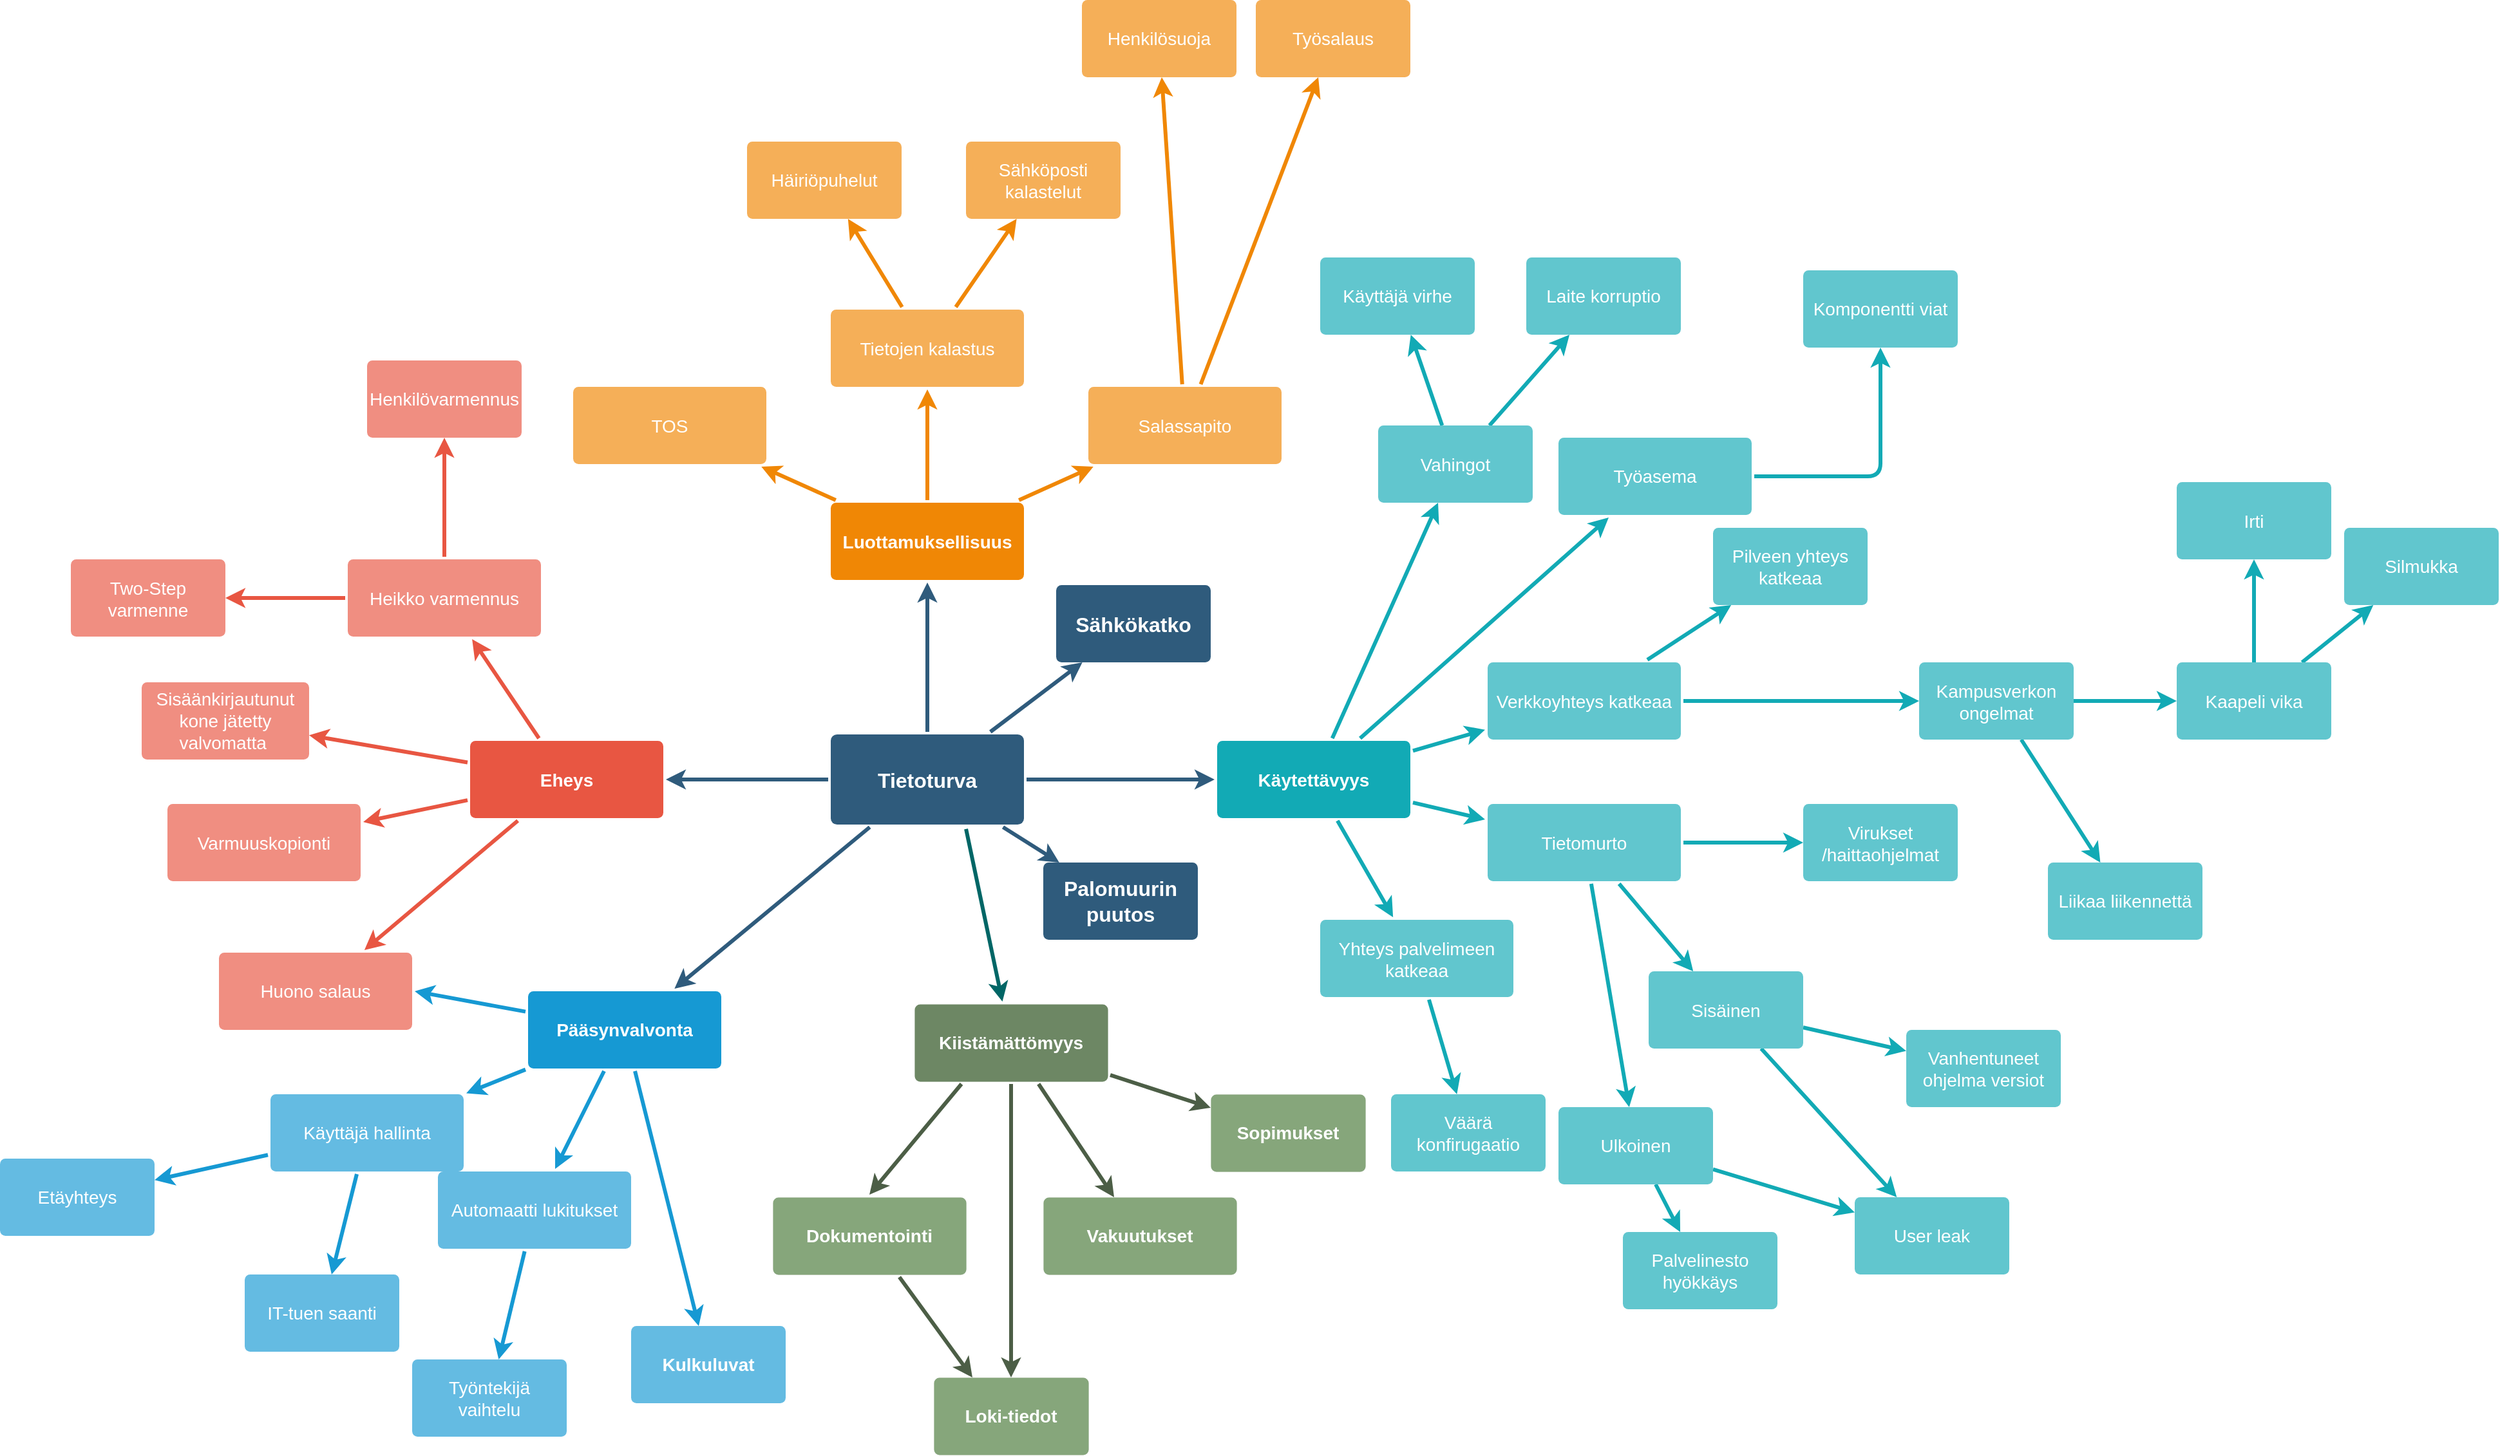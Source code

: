 <mxfile version="20.2.8" type="device"><diagram id="6a731a19-8d31-9384-78a2-239565b7b9f0" name="Page-1"><mxGraphModel dx="3200" dy="2234" grid="1" gridSize="10" guides="1" tooltips="1" connect="1" arrows="1" fold="1" page="1" pageScale="1" pageWidth="1169" pageHeight="827" background="none" math="0" shadow="0"><root><mxCell id="0"/><mxCell id="1" parent="0"/><mxCell id="1745" value="" style="edgeStyle=none;rounded=0;jumpStyle=none;html=1;shadow=0;labelBackgroundColor=none;startArrow=none;startFill=0;endArrow=classic;endFill=1;jettySize=auto;orthogonalLoop=1;strokeColor=#2F5B7C;strokeWidth=3;fontFamily=Helvetica;fontSize=16;fontColor=#23445D;spacing=5;" parent="1" source="1749" target="1764" edge="1"><mxGeometry relative="1" as="geometry"/></mxCell><mxCell id="1746" value="" style="edgeStyle=none;rounded=0;jumpStyle=none;html=1;shadow=0;labelBackgroundColor=none;startArrow=none;startFill=0;endArrow=classic;endFill=1;jettySize=auto;orthogonalLoop=1;strokeColor=#2F5B7C;strokeWidth=3;fontFamily=Helvetica;fontSize=16;fontColor=#23445D;spacing=5;" parent="1" source="1749" target="1771" edge="1"><mxGeometry relative="1" as="geometry"/></mxCell><mxCell id="1747" value="" style="edgeStyle=none;rounded=0;jumpStyle=none;html=1;shadow=0;labelBackgroundColor=none;startArrow=none;startFill=0;endArrow=classic;endFill=1;jettySize=auto;orthogonalLoop=1;strokeColor=#2F5B7C;strokeWidth=3;fontFamily=Helvetica;fontSize=16;fontColor=#23445D;spacing=5;" parent="1" source="1749" target="1760" edge="1"><mxGeometry relative="1" as="geometry"/></mxCell><mxCell id="1748" value="" style="edgeStyle=none;rounded=0;jumpStyle=none;html=1;shadow=0;labelBackgroundColor=none;startArrow=none;startFill=0;endArrow=classic;endFill=1;jettySize=auto;orthogonalLoop=1;strokeColor=#2F5B7C;strokeWidth=3;fontFamily=Helvetica;fontSize=16;fontColor=#23445D;spacing=5;" parent="1" source="1749" target="1753" edge="1"><mxGeometry relative="1" as="geometry"/></mxCell><mxCell id="hRod8lyQx577-6Kv3QPR-1825" value="" style="rounded=0;orthogonalLoop=1;jettySize=auto;html=1;strokeColor=#2F5B7C;strokeWidth=3;labelBackgroundColor=none;fontSize=16;fontColor=#23445D;shadow=0;startArrow=none;startFill=0;endFill=1;spacing=5;" parent="1" source="1749" target="hRod8lyQx577-6Kv3QPR-1824" edge="1"><mxGeometry relative="1" as="geometry"/></mxCell><mxCell id="hRod8lyQx577-6Kv3QPR-1834" value="" style="rounded=0;orthogonalLoop=1;jettySize=auto;html=1;strokeColor=#2F5B7C;strokeWidth=3;labelBackgroundColor=none;fontSize=16;fontColor=#23445D;shadow=0;startArrow=none;startFill=0;endFill=1;spacing=5;" parent="1" source="1749" target="hRod8lyQx577-6Kv3QPR-1833" edge="1"><mxGeometry relative="1" as="geometry"/></mxCell><mxCell id="1749" value="Tietoturva" style="rounded=1;whiteSpace=wrap;html=1;shadow=0;labelBackgroundColor=none;strokeColor=none;strokeWidth=3;fillColor=#2F5B7C;fontFamily=Helvetica;fontSize=16;fontColor=#FFFFFF;align=center;fontStyle=1;spacing=5;arcSize=7;perimeterSpacing=2;" parent="1" vertex="1"><mxGeometry x="495" y="380.5" width="150" height="70" as="geometry"/></mxCell><mxCell id="1750" value="" style="edgeStyle=none;rounded=1;jumpStyle=none;html=1;shadow=0;labelBackgroundColor=none;startArrow=none;startFill=0;jettySize=auto;orthogonalLoop=1;strokeColor=#E85642;strokeWidth=3;fontFamily=Helvetica;fontSize=14;fontColor=#FFFFFF;spacing=5;fontStyle=1;fillColor=#b0e3e6;" parent="1" source="1753" target="1756" edge="1"><mxGeometry relative="1" as="geometry"/></mxCell><mxCell id="1751" value="" style="edgeStyle=none;rounded=1;jumpStyle=none;html=1;shadow=0;labelBackgroundColor=none;startArrow=none;startFill=0;jettySize=auto;orthogonalLoop=1;strokeColor=#E85642;strokeWidth=3;fontFamily=Helvetica;fontSize=14;fontColor=#FFFFFF;spacing=5;fontStyle=1;fillColor=#b0e3e6;" parent="1" source="1753" target="1755" edge="1"><mxGeometry relative="1" as="geometry"/></mxCell><mxCell id="1752" value="" style="edgeStyle=none;rounded=1;jumpStyle=none;html=1;shadow=0;labelBackgroundColor=none;startArrow=none;startFill=0;jettySize=auto;orthogonalLoop=1;strokeColor=#E85642;strokeWidth=3;fontFamily=Helvetica;fontSize=14;fontColor=#FFFFFF;spacing=5;fontStyle=1;fillColor=#b0e3e6;" parent="1" source="1753" target="1754" edge="1"><mxGeometry relative="1" as="geometry"/></mxCell><mxCell id="g2MzFuh0goXexmnS-d81-1783" value="" style="edgeStyle=none;rounded=1;orthogonalLoop=1;jettySize=auto;html=1;labelBackgroundColor=none;fontSize=14;strokeColor=#E85642;fontColor=#FFFFFF;shadow=0;startArrow=none;startFill=0;strokeWidth=3;spacing=5;fontStyle=1;fillColor=#b0e3e6;" edge="1" parent="1" source="1753" target="g2MzFuh0goXexmnS-d81-1782"><mxGeometry relative="1" as="geometry"/></mxCell><mxCell id="1753" value="Eheys" style="rounded=1;whiteSpace=wrap;html=1;shadow=0;labelBackgroundColor=none;strokeColor=none;strokeWidth=3;fillColor=#e85642;fontFamily=Helvetica;fontSize=14;fontColor=#FFFFFF;align=center;spacing=5;fontStyle=1;arcSize=7;perimeterSpacing=2;" parent="1" vertex="1"><mxGeometry x="215" y="385.5" width="150" height="60" as="geometry"/></mxCell><mxCell id="1754" value="Varmuuskopionti" style="rounded=1;whiteSpace=wrap;html=1;shadow=0;labelBackgroundColor=none;strokeColor=none;strokeWidth=3;fillColor=#f08e81;fontFamily=Helvetica;fontSize=14;fontColor=#FFFFFF;align=center;spacing=5;fontStyle=0;arcSize=7;perimeterSpacing=2;" parent="1" vertex="1"><mxGeometry x="-20" y="434.5" width="150" height="60" as="geometry"/></mxCell><mxCell id="1755" value="Huono salaus" style="rounded=1;whiteSpace=wrap;html=1;shadow=0;labelBackgroundColor=none;strokeColor=none;strokeWidth=3;fillColor=#f08e81;fontFamily=Helvetica;fontSize=14;fontColor=#FFFFFF;align=center;spacing=5;fontStyle=0;arcSize=7;perimeterSpacing=2;" parent="1" vertex="1"><mxGeometry x="20" y="550" width="150" height="60" as="geometry"/></mxCell><mxCell id="hRod8lyQx577-6Kv3QPR-1827" value="" style="edgeStyle=orthogonalEdgeStyle;rounded=1;orthogonalLoop=1;jettySize=auto;html=1;strokeColor=#E85642;strokeWidth=3;labelBackgroundColor=none;fontSize=14;fontColor=#FFFFFF;shadow=0;startArrow=none;startFill=0;spacing=5;fontStyle=1;fillColor=#b0e3e6;" parent="1" source="1756" target="hRod8lyQx577-6Kv3QPR-1826" edge="1"><mxGeometry relative="1" as="geometry"/></mxCell><mxCell id="hRod8lyQx577-6Kv3QPR-1829" value="" style="edgeStyle=orthogonalEdgeStyle;rounded=1;orthogonalLoop=1;jettySize=auto;html=1;strokeColor=#E85642;strokeWidth=3;labelBackgroundColor=none;fontSize=14;fontColor=#FFFFFF;shadow=0;startArrow=none;startFill=0;spacing=5;fontStyle=1;fillColor=#b0e3e6;" parent="1" source="1756" target="hRod8lyQx577-6Kv3QPR-1828" edge="1"><mxGeometry relative="1" as="geometry"/></mxCell><mxCell id="1756" value="Heikko varmennus" style="rounded=1;whiteSpace=wrap;html=1;shadow=0;labelBackgroundColor=none;strokeColor=none;strokeWidth=3;fillColor=#f08e81;fontFamily=Helvetica;fontSize=14;fontColor=#FFFFFF;align=center;spacing=5;fontStyle=0;arcSize=7;perimeterSpacing=2;" parent="1" vertex="1"><mxGeometry x="120" y="244.5" width="150" height="60" as="geometry"/></mxCell><mxCell id="1757" value="" style="edgeStyle=none;rounded=0;jumpStyle=none;html=1;shadow=0;labelBackgroundColor=none;startArrow=none;startFill=0;endArrow=classic;endFill=1;jettySize=auto;orthogonalLoop=1;strokeColor=#1699D3;strokeWidth=3;fontFamily=Helvetica;fontSize=14;fontColor=#FFFFFF;spacing=5;" parent="1" source="1760" target="1763" edge="1"><mxGeometry relative="1" as="geometry"/></mxCell><mxCell id="1758" value="" style="edgeStyle=none;rounded=0;jumpStyle=none;html=1;shadow=0;labelBackgroundColor=none;startArrow=none;startFill=0;endArrow=classic;endFill=1;jettySize=auto;orthogonalLoop=1;strokeColor=#1699D3;strokeWidth=3;fontFamily=Helvetica;fontSize=14;fontColor=#FFFFFF;spacing=5;" parent="1" source="1760" target="1762" edge="1"><mxGeometry relative="1" as="geometry"/></mxCell><mxCell id="hRod8lyQx577-6Kv3QPR-1804" style="rounded=0;orthogonalLoop=1;jettySize=auto;html=1;strokeColor=#1699D3;strokeWidth=3;entryX=1;entryY=0.5;entryDx=0;entryDy=0;labelBackgroundColor=none;fontSize=14;fontColor=#FFFFFF;shadow=0;startArrow=none;startFill=0;endFill=1;spacing=5;" parent="1" source="1760" target="1755" edge="1"><mxGeometry relative="1" as="geometry"><mxPoint x="210" y="610" as="targetPoint"/></mxGeometry></mxCell><mxCell id="g2MzFuh0goXexmnS-d81-1781" value="" style="rounded=0;orthogonalLoop=1;jettySize=auto;html=1;strokeColor=#1699D3;strokeWidth=3;labelBackgroundColor=none;fontSize=14;fontColor=#FFFFFF;shadow=0;startArrow=none;startFill=0;endFill=1;spacing=5;" edge="1" parent="1" source="1760" target="g2MzFuh0goXexmnS-d81-1780"><mxGeometry relative="1" as="geometry"/></mxCell><mxCell id="1760" value="Pääsynvalvonta" style="rounded=1;whiteSpace=wrap;html=1;shadow=0;labelBackgroundColor=none;strokeColor=none;strokeWidth=3;fillColor=#1699d3;fontFamily=Helvetica;fontSize=14;fontColor=#FFFFFF;align=center;spacing=5;fontStyle=1;arcSize=7;perimeterSpacing=2;" parent="1" vertex="1"><mxGeometry x="260" y="580" width="150" height="60" as="geometry"/></mxCell><mxCell id="hRod8lyQx577-6Kv3QPR-1817" value="" style="rounded=0;orthogonalLoop=1;jettySize=auto;html=1;strokeColor=#1699D3;strokeWidth=3;labelBackgroundColor=none;fontSize=14;fontColor=#FFFFFF;shadow=0;startArrow=none;startFill=0;endFill=1;spacing=5;" parent="1" source="1762" target="hRod8lyQx577-6Kv3QPR-1816" edge="1"><mxGeometry relative="1" as="geometry"/></mxCell><mxCell id="1762" value="Automaatti lukitukset" style="rounded=1;whiteSpace=wrap;html=1;shadow=0;labelBackgroundColor=none;strokeColor=none;strokeWidth=3;fillColor=#64bbe2;fontFamily=Helvetica;fontSize=14;fontColor=#FFFFFF;align=center;spacing=5;arcSize=7;perimeterSpacing=2;" parent="1" vertex="1"><mxGeometry x="190" y="720" width="150" height="60" as="geometry"/></mxCell><mxCell id="hRod8lyQx577-6Kv3QPR-1811" value="" style="rounded=0;orthogonalLoop=1;jettySize=auto;html=1;strokeColor=#1699D3;strokeWidth=3;labelBackgroundColor=none;fontSize=14;fontColor=#FFFFFF;shadow=0;startArrow=none;startFill=0;endFill=1;spacing=5;" parent="1" source="1763" target="hRod8lyQx577-6Kv3QPR-1810" edge="1"><mxGeometry relative="1" as="geometry"/></mxCell><mxCell id="hRod8lyQx577-6Kv3QPR-1840" value="" style="rounded=0;orthogonalLoop=1;jettySize=auto;html=1;strokeColor=#1699D3;strokeWidth=3;labelBackgroundColor=none;fontSize=14;fontColor=#FFFFFF;shadow=0;startArrow=none;startFill=0;endFill=1;spacing=5;" parent="1" source="1763" target="hRod8lyQx577-6Kv3QPR-1839" edge="1"><mxGeometry relative="1" as="geometry"/></mxCell><mxCell id="1763" value="Käyttäjä hallinta" style="rounded=1;whiteSpace=wrap;html=1;shadow=0;labelBackgroundColor=none;strokeColor=none;strokeWidth=3;fillColor=#64bbe2;fontFamily=Helvetica;fontSize=14;fontColor=#FFFFFF;align=center;spacing=5;arcSize=7;perimeterSpacing=2;" parent="1" vertex="1"><mxGeometry x="60" y="660" width="150" height="60" as="geometry"/></mxCell><mxCell id="1764" value="Luottamuksellisuus" style="rounded=1;whiteSpace=wrap;html=1;shadow=0;labelBackgroundColor=none;strokeColor=none;strokeWidth=3;fillColor=#F08705;fontFamily=Helvetica;fontSize=14;fontColor=#FFFFFF;align=center;spacing=5;fontStyle=1;arcSize=7;perimeterSpacing=2;" parent="1" vertex="1"><mxGeometry x="495" y="200.5" width="150" height="60" as="geometry"/></mxCell><mxCell id="hRod8lyQx577-6Kv3QPR-1846" value="" style="rounded=0;orthogonalLoop=1;jettySize=auto;html=1;strokeColor=#F08705;strokeWidth=3;labelBackgroundColor=none;fontSize=14;fontColor=#FFFFFF;shadow=0;startArrow=none;startFill=0;endFill=1;spacing=5;" parent="1" source="1765" target="hRod8lyQx577-6Kv3QPR-1845" edge="1"><mxGeometry relative="1" as="geometry"/></mxCell><mxCell id="hRod8lyQx577-6Kv3QPR-1848" value="" style="rounded=0;orthogonalLoop=1;jettySize=auto;html=1;strokeColor=#F08705;strokeWidth=3;labelBackgroundColor=none;fontSize=14;fontColor=#FFFFFF;shadow=0;startArrow=none;startFill=0;endFill=1;spacing=5;" parent="1" source="1765" target="hRod8lyQx577-6Kv3QPR-1847" edge="1"><mxGeometry relative="1" as="geometry"/></mxCell><mxCell id="1765" value="Salassapito" style="rounded=1;whiteSpace=wrap;html=1;shadow=0;labelBackgroundColor=none;strokeColor=none;strokeWidth=3;fillColor=#f5af58;fontFamily=Helvetica;fontSize=14;fontColor=#FFFFFF;align=center;spacing=5;arcSize=7;perimeterSpacing=2;" parent="1" vertex="1"><mxGeometry x="695" y="110.5" width="150" height="60" as="geometry"/></mxCell><mxCell id="1766" value="" style="edgeStyle=none;rounded=0;jumpStyle=none;html=1;shadow=0;labelBackgroundColor=none;startArrow=none;startFill=0;endArrow=classic;endFill=1;jettySize=auto;orthogonalLoop=1;strokeColor=#F08705;strokeWidth=3;fontFamily=Helvetica;fontSize=14;fontColor=#FFFFFF;spacing=5;" parent="1" source="1764" target="1765" edge="1"><mxGeometry relative="1" as="geometry"/></mxCell><mxCell id="hRod8lyQx577-6Kv3QPR-1813" value="" style="rounded=0;orthogonalLoop=1;jettySize=auto;html=1;strokeColor=#F08705;strokeWidth=3;labelBackgroundColor=none;fontSize=14;fontColor=#FFFFFF;shadow=0;startArrow=none;startFill=0;endFill=1;spacing=5;" parent="1" source="1767" target="hRod8lyQx577-6Kv3QPR-1812" edge="1"><mxGeometry relative="1" as="geometry"/></mxCell><mxCell id="hRod8lyQx577-6Kv3QPR-1815" value="" style="rounded=0;orthogonalLoop=1;jettySize=auto;html=1;strokeColor=#F08705;strokeWidth=3;labelBackgroundColor=none;fontSize=14;fontColor=#FFFFFF;shadow=0;startArrow=none;startFill=0;endFill=1;spacing=5;" parent="1" source="1767" target="hRod8lyQx577-6Kv3QPR-1814" edge="1"><mxGeometry relative="1" as="geometry"/></mxCell><mxCell id="1767" value="Tietojen kalastus" style="rounded=1;whiteSpace=wrap;html=1;shadow=0;labelBackgroundColor=none;strokeColor=none;strokeWidth=3;fillColor=#f5af58;fontFamily=Helvetica;fontSize=14;fontColor=#FFFFFF;align=center;spacing=5;arcSize=7;perimeterSpacing=2;" parent="1" vertex="1"><mxGeometry x="495" y="50.5" width="150" height="60" as="geometry"/></mxCell><mxCell id="1768" value="" style="edgeStyle=none;rounded=0;jumpStyle=none;html=1;shadow=0;labelBackgroundColor=none;startArrow=none;startFill=0;endArrow=classic;endFill=1;jettySize=auto;orthogonalLoop=1;strokeColor=#F08705;strokeWidth=3;fontFamily=Helvetica;fontSize=14;fontColor=#FFFFFF;spacing=5;" parent="1" source="1764" target="1767" edge="1"><mxGeometry relative="1" as="geometry"/></mxCell><mxCell id="1769" value="TOS" style="rounded=1;whiteSpace=wrap;html=1;shadow=0;labelBackgroundColor=none;strokeColor=none;strokeWidth=3;fillColor=#f5af58;fontFamily=Helvetica;fontSize=14;fontColor=#FFFFFF;align=center;spacing=5;arcSize=7;perimeterSpacing=2;" parent="1" vertex="1"><mxGeometry x="295" y="110.5" width="150" height="60" as="geometry"/></mxCell><mxCell id="1770" value="" style="edgeStyle=none;rounded=0;jumpStyle=none;html=1;shadow=0;labelBackgroundColor=none;startArrow=none;startFill=0;endArrow=classic;endFill=1;jettySize=auto;orthogonalLoop=1;strokeColor=#F08705;strokeWidth=3;fontFamily=Helvetica;fontSize=14;fontColor=#FFFFFF;spacing=5;" parent="1" source="1764" target="1769" edge="1"><mxGeometry relative="1" as="geometry"/></mxCell><mxCell id="hRod8lyQx577-6Kv3QPR-1809" value="" style="rounded=1;orthogonalLoop=1;jettySize=auto;html=1;strokeColor=#12AAB5;strokeWidth=3;labelBackgroundColor=none;fontSize=14;fontColor=#FFFFFF;shadow=0;startArrow=none;startFill=0;spacing=5;fontStyle=1;fillColor=#b0e3e6;" parent="1" source="1771" target="hRod8lyQx577-6Kv3QPR-1808" edge="1"><mxGeometry relative="1" as="geometry"/></mxCell><mxCell id="1771" value="Käytettävyys" style="rounded=1;whiteSpace=wrap;html=1;shadow=0;labelBackgroundColor=none;strokeColor=none;strokeWidth=3;fillColor=#12aab5;fontFamily=Helvetica;fontSize=14;fontColor=#FFFFFF;align=center;spacing=5;fontStyle=1;arcSize=7;perimeterSpacing=2;" parent="1" vertex="1"><mxGeometry x="795" y="385.5" width="150" height="60" as="geometry"/></mxCell><mxCell id="hRod8lyQx577-6Kv3QPR-1851" value="" style="rounded=1;orthogonalLoop=1;jettySize=auto;html=1;strokeColor=#12AAB5;strokeWidth=3;labelBackgroundColor=none;fontSize=14;fontColor=#FFFFFF;shadow=0;startArrow=none;startFill=0;spacing=5;fontStyle=1;fillColor=#b0e3e6;" parent="1" source="1772" target="hRod8lyQx577-6Kv3QPR-1850" edge="1"><mxGeometry relative="1" as="geometry"/></mxCell><mxCell id="1772" value="Yhteys palvelimeen katkeaa" style="rounded=1;whiteSpace=wrap;html=1;shadow=0;labelBackgroundColor=none;strokeColor=none;strokeWidth=3;fillColor=#61c6ce;fontFamily=Helvetica;fontSize=14;fontColor=#FFFFFF;align=center;spacing=5;fontStyle=0;arcSize=7;perimeterSpacing=2;" parent="1" vertex="1"><mxGeometry x="875" y="524.5" width="150" height="60" as="geometry"/></mxCell><mxCell id="1773" value="" style="edgeStyle=none;rounded=1;jumpStyle=none;html=1;shadow=0;labelBackgroundColor=none;startArrow=none;startFill=0;jettySize=auto;orthogonalLoop=1;strokeColor=#12AAB5;strokeWidth=3;fontFamily=Helvetica;fontSize=14;fontColor=#FFFFFF;spacing=5;fontStyle=1;fillColor=#b0e3e6;" parent="1" source="1771" target="1772" edge="1"><mxGeometry relative="1" as="geometry"/></mxCell><mxCell id="hRod8lyQx577-6Kv3QPR-1793" value="" style="rounded=1;orthogonalLoop=1;jettySize=auto;html=1;strokeColor=#12AAB5;strokeWidth=3;labelBackgroundColor=none;fontSize=14;fontColor=#FFFFFF;shadow=0;startArrow=none;startFill=0;spacing=5;fontStyle=1;fillColor=#b0e3e6;" parent="1" source="1774" target="hRod8lyQx577-6Kv3QPR-1792" edge="1"><mxGeometry relative="1" as="geometry"/></mxCell><mxCell id="hRod8lyQx577-6Kv3QPR-1795" value="" style="rounded=1;orthogonalLoop=1;jettySize=auto;html=1;strokeColor=#12AAB5;strokeWidth=3;labelBackgroundColor=none;fontSize=14;fontColor=#FFFFFF;shadow=0;startArrow=none;startFill=0;spacing=5;fontStyle=1;fillColor=#b0e3e6;" parent="1" source="1774" target="hRod8lyQx577-6Kv3QPR-1794" edge="1"><mxGeometry relative="1" as="geometry"/></mxCell><mxCell id="hRod8lyQx577-6Kv3QPR-1799" value="" style="edgeStyle=orthogonalEdgeStyle;rounded=1;orthogonalLoop=1;jettySize=auto;html=1;strokeColor=#12AAB5;strokeWidth=3;labelBackgroundColor=none;fontSize=14;fontColor=#FFFFFF;shadow=0;startArrow=none;startFill=0;spacing=5;fontStyle=1;fillColor=#b0e3e6;" parent="1" source="1774" target="hRod8lyQx577-6Kv3QPR-1798" edge="1"><mxGeometry relative="1" as="geometry"/></mxCell><mxCell id="1774" value="Tietomurto" style="rounded=1;whiteSpace=wrap;html=1;shadow=0;labelBackgroundColor=none;strokeColor=none;strokeWidth=3;fillColor=#61c6ce;fontFamily=Helvetica;fontSize=14;fontColor=#FFFFFF;align=center;spacing=5;fontStyle=0;arcSize=7;perimeterSpacing=2;" parent="1" vertex="1"><mxGeometry x="1005" y="434.5" width="150" height="60" as="geometry"/></mxCell><mxCell id="1775" value="" style="edgeStyle=none;rounded=1;jumpStyle=none;html=1;shadow=0;labelBackgroundColor=none;startArrow=none;startFill=0;jettySize=auto;orthogonalLoop=1;strokeColor=#12AAB5;strokeWidth=3;fontFamily=Helvetica;fontSize=14;fontColor=#FFFFFF;spacing=5;fontStyle=1;fillColor=#b0e3e6;" parent="1" source="1771" target="1774" edge="1"><mxGeometry relative="1" as="geometry"/></mxCell><mxCell id="hRod8lyQx577-6Kv3QPR-1797" value="" style="rounded=1;orthogonalLoop=1;jettySize=auto;html=1;strokeColor=#12AAB5;strokeWidth=3;labelBackgroundColor=none;fontSize=14;fontColor=#FFFFFF;shadow=0;startArrow=none;startFill=0;spacing=5;fontStyle=1;fillColor=#b0e3e6;" parent="1" source="1776" target="hRod8lyQx577-6Kv3QPR-1796" edge="1"><mxGeometry relative="1" as="geometry"/></mxCell><mxCell id="hRod8lyQx577-6Kv3QPR-1853" value="" style="edgeStyle=orthogonalEdgeStyle;rounded=1;orthogonalLoop=1;jettySize=auto;html=1;strokeColor=#12AAB5;strokeWidth=3;labelBackgroundColor=none;fontSize=14;fontColor=#FFFFFF;shadow=0;startArrow=none;startFill=0;spacing=5;fontStyle=1;fillColor=#b0e3e6;" parent="1" source="1776" target="hRod8lyQx577-6Kv3QPR-1852" edge="1"><mxGeometry relative="1" as="geometry"/></mxCell><mxCell id="1776" value="Verkkoyhteys katkeaa" style="rounded=1;whiteSpace=wrap;html=1;shadow=0;labelBackgroundColor=none;strokeColor=none;strokeWidth=3;fillColor=#61c6ce;fontFamily=Helvetica;fontSize=14;fontColor=#FFFFFF;align=center;spacing=5;fontStyle=0;arcSize=7;perimeterSpacing=2;" parent="1" vertex="1"><mxGeometry x="1005" y="324.5" width="150" height="60" as="geometry"/></mxCell><mxCell id="1777" value="" style="edgeStyle=none;rounded=1;jumpStyle=none;html=1;shadow=0;labelBackgroundColor=none;startArrow=none;startFill=0;jettySize=auto;orthogonalLoop=1;strokeColor=#12AAB5;strokeWidth=3;fontFamily=Helvetica;fontSize=14;fontColor=#FFFFFF;spacing=5;fontStyle=1;fillColor=#b0e3e6;" parent="1" source="1771" target="1776" edge="1"><mxGeometry relative="1" as="geometry"/></mxCell><mxCell id="hRod8lyQx577-6Kv3QPR-1865" value="" style="edgeStyle=orthogonalEdgeStyle;rounded=1;orthogonalLoop=1;jettySize=auto;html=1;strokeColor=#12AAB5;strokeWidth=3;labelBackgroundColor=none;fontSize=14;fontColor=#FFFFFF;shadow=0;startArrow=none;startFill=0;spacing=5;fontStyle=1;fillColor=#b0e3e6;" parent="1" source="1778" target="hRod8lyQx577-6Kv3QPR-1864" edge="1"><mxGeometry relative="1" as="geometry"/></mxCell><mxCell id="1778" value="Työasema" style="rounded=1;whiteSpace=wrap;html=1;shadow=0;labelBackgroundColor=none;strokeColor=none;strokeWidth=3;fillColor=#61c6ce;fontFamily=Helvetica;fontSize=14;fontColor=#FFFFFF;align=center;spacing=5;fontStyle=0;arcSize=7;perimeterSpacing=2;" parent="1" vertex="1"><mxGeometry x="1060" y="150" width="150" height="60" as="geometry"/></mxCell><mxCell id="1779" value="" style="edgeStyle=none;rounded=1;jumpStyle=none;html=1;shadow=0;labelBackgroundColor=none;startArrow=none;startFill=0;jettySize=auto;orthogonalLoop=1;strokeColor=#12AAB5;strokeWidth=3;fontFamily=Helvetica;fontSize=14;fontColor=#FFFFFF;spacing=5;fontStyle=1;fillColor=#b0e3e6;" parent="1" source="1771" target="1778" edge="1"><mxGeometry relative="1" as="geometry"/></mxCell><mxCell id="hRod8lyQx577-6Kv3QPR-1782" value="" style="endArrow=classic;html=1;rounded=0;exitX=0.695;exitY=1.02;exitDx=0;exitDy=0;strokeWidth=3;strokeColor=#006666;exitPerimeter=0;" parent="1" source="1749" target="hRod8lyQx577-6Kv3QPR-1783" edge="1"><mxGeometry width="50" height="50" relative="1" as="geometry"><mxPoint x="590" y="530" as="sourcePoint"/><mxPoint x="635" y="580" as="targetPoint"/></mxGeometry></mxCell><mxCell id="hRod8lyQx577-6Kv3QPR-1791" value="" style="rounded=0;orthogonalLoop=1;jettySize=auto;html=1;strokeColor=#4C5E46;strokeWidth=3;" parent="1" source="hRod8lyQx577-6Kv3QPR-1783" target="hRod8lyQx577-6Kv3QPR-1790" edge="1"><mxGeometry relative="1" as="geometry"/></mxCell><mxCell id="hRod8lyQx577-6Kv3QPR-1807" value="" style="rounded=0;orthogonalLoop=1;jettySize=auto;html=1;strokeColor=#4C5E46;strokeWidth=3;" parent="1" source="hRod8lyQx577-6Kv3QPR-1783" target="hRod8lyQx577-6Kv3QPR-1806" edge="1"><mxGeometry relative="1" as="geometry"/></mxCell><mxCell id="hRod8lyQx577-6Kv3QPR-1831" value="" style="edgeStyle=orthogonalEdgeStyle;rounded=0;orthogonalLoop=1;jettySize=auto;html=1;strokeColor=#4C5E46;strokeWidth=3;" parent="1" source="hRod8lyQx577-6Kv3QPR-1783" target="hRod8lyQx577-6Kv3QPR-1830" edge="1"><mxGeometry relative="1" as="geometry"/></mxCell><mxCell id="hRod8lyQx577-6Kv3QPR-1783" value="Kiistämättömyys" style="rounded=1;whiteSpace=wrap;html=1;shadow=0;labelBackgroundColor=none;strokeColor=#3A5431;strokeWidth=0;fillColor=#6d8764;fontFamily=Helvetica;fontSize=14;align=center;spacing=5;fontStyle=1;arcSize=7;perimeterSpacing=2;fontColor=#ffffff;" parent="1" vertex="1"><mxGeometry x="560" y="590" width="150" height="60" as="geometry"/></mxCell><mxCell id="hRod8lyQx577-6Kv3QPR-1832" style="rounded=0;orthogonalLoop=1;jettySize=auto;html=1;entryX=0.25;entryY=0;entryDx=0;entryDy=0;strokeColor=#4C5E46;strokeWidth=3;" parent="1" source="hRod8lyQx577-6Kv3QPR-1784" target="hRod8lyQx577-6Kv3QPR-1830" edge="1"><mxGeometry relative="1" as="geometry"/></mxCell><mxCell id="hRod8lyQx577-6Kv3QPR-1784" value="Dokumentointi" style="rounded=1;whiteSpace=wrap;html=1;shadow=0;labelBackgroundColor=none;strokeColor=#3A5431;strokeWidth=0;fillColor=#86A67B;fontFamily=Helvetica;fontSize=14;align=center;spacing=5;fontStyle=1;arcSize=7;perimeterSpacing=2;fontColor=#ffffff;" parent="1" vertex="1"><mxGeometry x="450" y="740" width="150" height="60" as="geometry"/></mxCell><mxCell id="hRod8lyQx577-6Kv3QPR-1785" value="" style="endArrow=classic;html=1;rounded=0;strokeColor=#4C5E46;strokeWidth=3;exitX=0.25;exitY=1;exitDx=0;exitDy=0;entryX=0.5;entryY=0;entryDx=0;entryDy=0;" parent="1" source="hRod8lyQx577-6Kv3QPR-1783" target="hRod8lyQx577-6Kv3QPR-1784" edge="1"><mxGeometry width="50" height="50" relative="1" as="geometry"><mxPoint x="780" y="720" as="sourcePoint"/><mxPoint x="830" y="670" as="targetPoint"/></mxGeometry></mxCell><mxCell id="hRod8lyQx577-6Kv3QPR-1790" value="Vakuutukset" style="whiteSpace=wrap;html=1;fontSize=14;fillColor=#86A67B;strokeColor=#3A5431;fontColor=#ffffff;rounded=1;shadow=0;labelBackgroundColor=none;strokeWidth=0;spacing=5;fontStyle=1;arcSize=7;" parent="1" vertex="1"><mxGeometry x="660" y="740" width="150" height="60" as="geometry"/></mxCell><mxCell id="hRod8lyQx577-6Kv3QPR-1801" value="" style="rounded=1;orthogonalLoop=1;jettySize=auto;html=1;strokeColor=#12AAB5;strokeWidth=3;labelBackgroundColor=none;fontSize=14;fontColor=#FFFFFF;shadow=0;startArrow=none;startFill=0;spacing=5;fontStyle=1;fillColor=#b0e3e6;" parent="1" source="hRod8lyQx577-6Kv3QPR-1792" target="hRod8lyQx577-6Kv3QPR-1800" edge="1"><mxGeometry relative="1" as="geometry"/></mxCell><mxCell id="hRod8lyQx577-6Kv3QPR-1803" value="" style="rounded=1;orthogonalLoop=1;jettySize=auto;html=1;strokeColor=#12AAB5;strokeWidth=3;labelBackgroundColor=none;fontSize=14;fontColor=#FFFFFF;shadow=0;startArrow=none;startFill=0;spacing=5;fontStyle=1;fillColor=#b0e3e6;" parent="1" source="hRod8lyQx577-6Kv3QPR-1792" target="hRod8lyQx577-6Kv3QPR-1802" edge="1"><mxGeometry relative="1" as="geometry"/></mxCell><mxCell id="hRod8lyQx577-6Kv3QPR-1792" value="Ulkoinen" style="whiteSpace=wrap;html=1;fontSize=14;fillColor=#61c6ce;strokeColor=none;fontColor=#FFFFFF;rounded=1;shadow=0;labelBackgroundColor=none;strokeWidth=3;spacing=5;fontStyle=0;arcSize=7;" parent="1" vertex="1"><mxGeometry x="1060" y="670" width="120" height="60" as="geometry"/></mxCell><mxCell id="hRod8lyQx577-6Kv3QPR-1838" value="" style="rounded=1;orthogonalLoop=1;jettySize=auto;html=1;strokeColor=#12AAB5;strokeWidth=3;labelBackgroundColor=none;fontSize=14;fontColor=#FFFFFF;shadow=0;startArrow=none;startFill=0;spacing=5;fontStyle=1;fillColor=#b0e3e6;" parent="1" source="hRod8lyQx577-6Kv3QPR-1794" target="hRod8lyQx577-6Kv3QPR-1837" edge="1"><mxGeometry relative="1" as="geometry"/></mxCell><mxCell id="hRod8lyQx577-6Kv3QPR-1849" value="" style="rounded=1;orthogonalLoop=1;jettySize=auto;html=1;strokeColor=#12AAB5;strokeWidth=3;labelBackgroundColor=none;fontSize=14;fontColor=#FFFFFF;shadow=0;startArrow=none;startFill=0;spacing=5;fontStyle=1;fillColor=#b0e3e6;" parent="1" source="hRod8lyQx577-6Kv3QPR-1794" target="hRod8lyQx577-6Kv3QPR-1800" edge="1"><mxGeometry relative="1" as="geometry"/></mxCell><mxCell id="hRod8lyQx577-6Kv3QPR-1794" value="Sisäinen" style="whiteSpace=wrap;html=1;fontSize=14;fillColor=#61c6ce;strokeColor=none;fontColor=#FFFFFF;rounded=1;shadow=0;labelBackgroundColor=none;strokeWidth=3;spacing=5;fontStyle=0;arcSize=7;" parent="1" vertex="1"><mxGeometry x="1130" y="564.5" width="120" height="60" as="geometry"/></mxCell><mxCell id="hRod8lyQx577-6Kv3QPR-1796" value="Pilveen yhteys katkeaa" style="whiteSpace=wrap;html=1;fontSize=14;fillColor=#61c6ce;strokeColor=none;fontColor=#FFFFFF;rounded=1;shadow=0;labelBackgroundColor=none;strokeWidth=3;spacing=5;fontStyle=0;arcSize=7;" parent="1" vertex="1"><mxGeometry x="1180" y="220" width="120" height="60" as="geometry"/></mxCell><mxCell id="hRod8lyQx577-6Kv3QPR-1798" value="Virukset&lt;br&gt;/haittaohjelmat" style="whiteSpace=wrap;html=1;fontSize=14;fillColor=#61c6ce;strokeColor=none;fontColor=#FFFFFF;rounded=1;shadow=0;labelBackgroundColor=none;strokeWidth=3;spacing=5;fontStyle=0;arcSize=7;" parent="1" vertex="1"><mxGeometry x="1250" y="434.5" width="120" height="60" as="geometry"/></mxCell><mxCell id="hRod8lyQx577-6Kv3QPR-1800" value="User leak" style="whiteSpace=wrap;html=1;fontSize=14;fillColor=#61c6ce;strokeColor=none;fontColor=#FFFFFF;rounded=1;shadow=0;labelBackgroundColor=none;strokeWidth=3;spacing=5;fontStyle=0;arcSize=7;" parent="1" vertex="1"><mxGeometry x="1290" y="740" width="120" height="60" as="geometry"/></mxCell><mxCell id="hRod8lyQx577-6Kv3QPR-1802" value="Palvelinesto hyökkäys" style="whiteSpace=wrap;html=1;fontSize=14;fillColor=#61c6ce;strokeColor=none;fontColor=#FFFFFF;rounded=1;shadow=0;labelBackgroundColor=none;strokeWidth=3;spacing=5;fontStyle=0;arcSize=7;" parent="1" vertex="1"><mxGeometry x="1110" y="767" width="120" height="60" as="geometry"/></mxCell><mxCell id="hRod8lyQx577-6Kv3QPR-1806" value="Sopimukset" style="whiteSpace=wrap;html=1;fontSize=14;fillColor=#86A67B;strokeColor=#3A5431;fontColor=#ffffff;rounded=1;shadow=0;labelBackgroundColor=none;strokeWidth=0;spacing=5;fontStyle=1;arcSize=7;" parent="1" vertex="1"><mxGeometry x="790" y="660" width="120" height="60" as="geometry"/></mxCell><mxCell id="hRod8lyQx577-6Kv3QPR-1819" value="" style="rounded=1;orthogonalLoop=1;jettySize=auto;html=1;strokeColor=#12AAB5;strokeWidth=3;labelBackgroundColor=none;fontSize=14;fontColor=#FFFFFF;shadow=0;startArrow=none;startFill=0;spacing=5;fontStyle=1;fillColor=#b0e3e6;" parent="1" source="hRod8lyQx577-6Kv3QPR-1808" target="hRod8lyQx577-6Kv3QPR-1818" edge="1"><mxGeometry relative="1" as="geometry"/></mxCell><mxCell id="hRod8lyQx577-6Kv3QPR-1821" value="" style="rounded=1;orthogonalLoop=1;jettySize=auto;html=1;strokeColor=#12AAB5;strokeWidth=3;labelBackgroundColor=none;fontSize=14;fontColor=#FFFFFF;shadow=0;startArrow=none;startFill=0;spacing=5;fontStyle=1;fillColor=#b0e3e6;" parent="1" source="hRod8lyQx577-6Kv3QPR-1808" target="hRod8lyQx577-6Kv3QPR-1820" edge="1"><mxGeometry relative="1" as="geometry"/></mxCell><mxCell id="hRod8lyQx577-6Kv3QPR-1808" value="Vahingot" style="whiteSpace=wrap;html=1;fontSize=14;fillColor=#61c6ce;strokeColor=none;fontColor=#FFFFFF;rounded=1;shadow=0;labelBackgroundColor=none;strokeWidth=3;spacing=5;fontStyle=0;arcSize=7;" parent="1" vertex="1"><mxGeometry x="920" y="140.5" width="120" height="60" as="geometry"/></mxCell><mxCell id="hRod8lyQx577-6Kv3QPR-1810" value="IT-tuen saanti" style="whiteSpace=wrap;html=1;fontSize=14;fillColor=#64bbe2;strokeColor=none;fontColor=#FFFFFF;rounded=1;shadow=0;labelBackgroundColor=none;strokeWidth=3;spacing=5;arcSize=7;" parent="1" vertex="1"><mxGeometry x="40" y="800" width="120" height="60" as="geometry"/></mxCell><mxCell id="hRod8lyQx577-6Kv3QPR-1812" value="Häiriöpuhelut" style="whiteSpace=wrap;html=1;fontSize=14;fillColor=#f5af58;strokeColor=none;fontColor=#FFFFFF;rounded=1;shadow=0;labelBackgroundColor=none;strokeWidth=3;spacing=5;arcSize=7;" parent="1" vertex="1"><mxGeometry x="430" y="-80" width="120" height="60" as="geometry"/></mxCell><mxCell id="hRod8lyQx577-6Kv3QPR-1814" value="Sähköposti kalastelut" style="whiteSpace=wrap;html=1;fontSize=14;fillColor=#f5af58;strokeColor=none;fontColor=#FFFFFF;rounded=1;shadow=0;labelBackgroundColor=none;strokeWidth=3;spacing=5;arcSize=7;" parent="1" vertex="1"><mxGeometry x="600" y="-80" width="120" height="60" as="geometry"/></mxCell><mxCell id="hRod8lyQx577-6Kv3QPR-1816" value="Työntekijä vaihtelu" style="whiteSpace=wrap;html=1;fontSize=14;fillColor=#64bbe2;strokeColor=none;fontColor=#FFFFFF;rounded=1;shadow=0;labelBackgroundColor=none;strokeWidth=3;spacing=5;arcSize=7;" parent="1" vertex="1"><mxGeometry x="170" y="866" width="120" height="60" as="geometry"/></mxCell><mxCell id="hRod8lyQx577-6Kv3QPR-1818" value="Käyttäjä virhe" style="whiteSpace=wrap;html=1;fontSize=14;fillColor=#61c6ce;strokeColor=none;fontColor=#FFFFFF;rounded=1;shadow=0;labelBackgroundColor=none;strokeWidth=3;spacing=5;fontStyle=0;arcSize=7;" parent="1" vertex="1"><mxGeometry x="875" y="10.0" width="120" height="60" as="geometry"/></mxCell><mxCell id="hRod8lyQx577-6Kv3QPR-1820" value="Laite korruptio" style="whiteSpace=wrap;html=1;fontSize=14;fillColor=#61c6ce;strokeColor=none;fontColor=#FFFFFF;rounded=1;shadow=0;labelBackgroundColor=none;strokeWidth=3;spacing=5;fontStyle=0;arcSize=7;" parent="1" vertex="1"><mxGeometry x="1035" y="10.0" width="120" height="60" as="geometry"/></mxCell><mxCell id="hRod8lyQx577-6Kv3QPR-1824" value="Sähkökatko" style="whiteSpace=wrap;html=1;fontSize=16;fillColor=#2F5B7C;strokeColor=none;fontColor=#FFFFFF;rounded=1;shadow=0;labelBackgroundColor=none;strokeWidth=3;fontStyle=1;spacing=5;arcSize=7;" parent="1" vertex="1"><mxGeometry x="670" y="264.5" width="120" height="60" as="geometry"/></mxCell><mxCell id="hRod8lyQx577-6Kv3QPR-1826" value="Henkilövarmennus" style="whiteSpace=wrap;html=1;fontSize=14;fillColor=#f08e81;strokeColor=none;fontColor=#FFFFFF;rounded=1;shadow=0;labelBackgroundColor=none;strokeWidth=3;spacing=5;fontStyle=0;arcSize=7;" parent="1" vertex="1"><mxGeometry x="135" y="90" width="120" height="60" as="geometry"/></mxCell><mxCell id="hRod8lyQx577-6Kv3QPR-1828" value="Two-Step varmenne" style="whiteSpace=wrap;html=1;fontSize=14;fillColor=#f08e81;strokeColor=none;fontColor=#FFFFFF;rounded=1;shadow=0;labelBackgroundColor=none;strokeWidth=3;spacing=5;fontStyle=0;arcSize=7;" parent="1" vertex="1"><mxGeometry x="-95" y="244.5" width="120" height="60" as="geometry"/></mxCell><mxCell id="hRod8lyQx577-6Kv3QPR-1830" value="Loki-tiedot" style="whiteSpace=wrap;html=1;fontSize=14;fillColor=#86A67B;strokeColor=#3A5431;fontColor=#ffffff;rounded=1;shadow=0;labelBackgroundColor=none;strokeWidth=0;spacing=5;fontStyle=1;arcSize=7;" parent="1" vertex="1"><mxGeometry x="575" y="880" width="120" height="60" as="geometry"/></mxCell><mxCell id="hRod8lyQx577-6Kv3QPR-1833" value="Palomuurin puutos" style="whiteSpace=wrap;html=1;fontSize=16;fillColor=#2F5B7C;strokeColor=none;fontColor=#FFFFFF;rounded=1;shadow=0;labelBackgroundColor=none;strokeWidth=3;fontStyle=1;spacing=5;arcSize=7;" parent="1" vertex="1"><mxGeometry x="660" y="480" width="120" height="60" as="geometry"/></mxCell><mxCell id="hRod8lyQx577-6Kv3QPR-1837" value="Vanhentuneet ohjelma versiot" style="whiteSpace=wrap;html=1;fontSize=14;fillColor=#61c6ce;strokeColor=none;fontColor=#FFFFFF;rounded=1;shadow=0;labelBackgroundColor=none;strokeWidth=3;spacing=5;fontStyle=0;arcSize=7;" parent="1" vertex="1"><mxGeometry x="1330" y="610" width="120" height="60" as="geometry"/></mxCell><mxCell id="hRod8lyQx577-6Kv3QPR-1839" value="Etäyhteys" style="whiteSpace=wrap;html=1;fontSize=14;fillColor=#64bbe2;strokeColor=none;fontColor=#FFFFFF;rounded=1;shadow=0;labelBackgroundColor=none;strokeWidth=3;spacing=5;arcSize=7;" parent="1" vertex="1"><mxGeometry x="-150" y="710" width="120" height="60" as="geometry"/></mxCell><mxCell id="hRod8lyQx577-6Kv3QPR-1845" value="Työsalaus" style="whiteSpace=wrap;html=1;fontSize=14;fillColor=#f5af58;strokeColor=none;fontColor=#FFFFFF;rounded=1;shadow=0;labelBackgroundColor=none;strokeWidth=3;spacing=5;arcSize=7;" parent="1" vertex="1"><mxGeometry x="825" y="-190" width="120" height="60" as="geometry"/></mxCell><mxCell id="hRod8lyQx577-6Kv3QPR-1847" value="Henkilösuoja" style="whiteSpace=wrap;html=1;fontSize=14;fillColor=#f5af58;strokeColor=none;fontColor=#FFFFFF;rounded=1;shadow=0;labelBackgroundColor=none;strokeWidth=3;spacing=5;arcSize=7;" parent="1" vertex="1"><mxGeometry x="690" y="-190" width="120" height="60" as="geometry"/></mxCell><mxCell id="hRod8lyQx577-6Kv3QPR-1850" value="Väärä konfirugaatio" style="whiteSpace=wrap;html=1;fontSize=14;fillColor=#61c6ce;strokeColor=none;fontColor=#FFFFFF;rounded=1;shadow=0;labelBackgroundColor=none;strokeWidth=3;spacing=5;fontStyle=0;arcSize=7;" parent="1" vertex="1"><mxGeometry x="930" y="660" width="120" height="60" as="geometry"/></mxCell><mxCell id="hRod8lyQx577-6Kv3QPR-1855" value="" style="edgeStyle=orthogonalEdgeStyle;rounded=1;orthogonalLoop=1;jettySize=auto;html=1;strokeColor=#12AAB5;strokeWidth=3;labelBackgroundColor=none;fontSize=14;fontColor=#FFFFFF;shadow=0;startArrow=none;startFill=0;spacing=5;fontStyle=1;fillColor=#b0e3e6;" parent="1" source="hRod8lyQx577-6Kv3QPR-1852" target="hRod8lyQx577-6Kv3QPR-1854" edge="1"><mxGeometry relative="1" as="geometry"/></mxCell><mxCell id="hRod8lyQx577-6Kv3QPR-1857" value="" style="rounded=1;orthogonalLoop=1;jettySize=auto;html=1;strokeColor=#12AAB5;strokeWidth=3;labelBackgroundColor=none;fontSize=14;fontColor=#FFFFFF;shadow=0;startArrow=none;startFill=0;spacing=5;fontStyle=1;fillColor=#b0e3e6;" parent="1" source="hRod8lyQx577-6Kv3QPR-1852" target="hRod8lyQx577-6Kv3QPR-1856" edge="1"><mxGeometry relative="1" as="geometry"/></mxCell><mxCell id="hRod8lyQx577-6Kv3QPR-1852" value="Kampusverkon ongelmat" style="whiteSpace=wrap;html=1;fontSize=14;fillColor=#61c6ce;strokeColor=none;fontColor=#FFFFFF;rounded=1;shadow=0;labelBackgroundColor=none;strokeWidth=3;spacing=5;fontStyle=0;arcSize=7;" parent="1" vertex="1"><mxGeometry x="1340" y="324.5" width="120" height="60" as="geometry"/></mxCell><mxCell id="hRod8lyQx577-6Kv3QPR-1859" value="" style="edgeStyle=orthogonalEdgeStyle;rounded=1;orthogonalLoop=1;jettySize=auto;html=1;strokeColor=#12AAB5;strokeWidth=3;labelBackgroundColor=none;fontSize=14;fontColor=#FFFFFF;shadow=0;startArrow=none;startFill=0;spacing=5;fontStyle=1;fillColor=#b0e3e6;" parent="1" source="hRod8lyQx577-6Kv3QPR-1854" target="hRod8lyQx577-6Kv3QPR-1858" edge="1"><mxGeometry relative="1" as="geometry"/></mxCell><mxCell id="hRod8lyQx577-6Kv3QPR-1861" value="" style="rounded=1;orthogonalLoop=1;jettySize=auto;html=1;strokeColor=#12AAB5;strokeWidth=3;labelBackgroundColor=none;fontSize=14;fontColor=#FFFFFF;shadow=0;startArrow=none;startFill=0;spacing=5;fontStyle=1;fillColor=#b0e3e6;" parent="1" source="hRod8lyQx577-6Kv3QPR-1854" target="hRod8lyQx577-6Kv3QPR-1860" edge="1"><mxGeometry relative="1" as="geometry"/></mxCell><mxCell id="hRod8lyQx577-6Kv3QPR-1854" value="Kaapeli vika" style="whiteSpace=wrap;html=1;fontSize=14;fillColor=#61c6ce;strokeColor=none;fontColor=#FFFFFF;rounded=1;shadow=0;labelBackgroundColor=none;strokeWidth=3;spacing=5;fontStyle=0;arcSize=7;" parent="1" vertex="1"><mxGeometry x="1540" y="324.5" width="120" height="60" as="geometry"/></mxCell><mxCell id="hRod8lyQx577-6Kv3QPR-1856" value="Liikaa liikennettä" style="whiteSpace=wrap;html=1;fontSize=14;fillColor=#61c6ce;strokeColor=none;fontColor=#FFFFFF;rounded=1;shadow=0;labelBackgroundColor=none;strokeWidth=3;spacing=5;fontStyle=0;arcSize=7;" parent="1" vertex="1"><mxGeometry x="1440" y="480" width="120" height="60" as="geometry"/></mxCell><mxCell id="hRod8lyQx577-6Kv3QPR-1858" value="Irti" style="whiteSpace=wrap;html=1;fontSize=14;fillColor=#61c6ce;strokeColor=none;fontColor=#FFFFFF;rounded=1;shadow=0;labelBackgroundColor=none;strokeWidth=3;spacing=5;fontStyle=0;arcSize=7;" parent="1" vertex="1"><mxGeometry x="1540" y="184.5" width="120" height="60" as="geometry"/></mxCell><mxCell id="hRod8lyQx577-6Kv3QPR-1860" value="Silmukka" style="whiteSpace=wrap;html=1;fontSize=14;fillColor=#61c6ce;strokeColor=none;fontColor=#FFFFFF;rounded=1;shadow=0;labelBackgroundColor=none;strokeWidth=3;spacing=5;fontStyle=0;arcSize=7;" parent="1" vertex="1"><mxGeometry x="1670" y="220" width="120" height="60" as="geometry"/></mxCell><mxCell id="hRod8lyQx577-6Kv3QPR-1864" value="Komponentti viat" style="whiteSpace=wrap;html=1;fontSize=14;fillColor=#61c6ce;strokeColor=none;fontColor=#FFFFFF;rounded=1;shadow=0;labelBackgroundColor=none;strokeWidth=3;spacing=5;fontStyle=0;arcSize=7;" parent="1" vertex="1"><mxGeometry x="1250" y="20" width="120" height="60" as="geometry"/></mxCell><mxCell id="g2MzFuh0goXexmnS-d81-1780" value="Kulkuluvat" style="whiteSpace=wrap;html=1;fontSize=14;fillColor=#64bbe2;strokeColor=none;fontColor=#FFFFFF;rounded=1;shadow=0;labelBackgroundColor=none;strokeWidth=3;spacing=5;fontStyle=1;arcSize=7;" vertex="1" parent="1"><mxGeometry x="340" y="840" width="120" height="60" as="geometry"/></mxCell><mxCell id="g2MzFuh0goXexmnS-d81-1782" value="Sisäänkirjautunut kone jätetty valvomatta&amp;nbsp;" style="whiteSpace=wrap;html=1;fontSize=14;fillColor=#f08e81;strokeColor=none;fontColor=#FFFFFF;rounded=1;shadow=0;labelBackgroundColor=none;strokeWidth=3;spacing=5;fontStyle=0;arcSize=7;" vertex="1" parent="1"><mxGeometry x="-40" y="340" width="130" height="60" as="geometry"/></mxCell></root></mxGraphModel></diagram></mxfile>